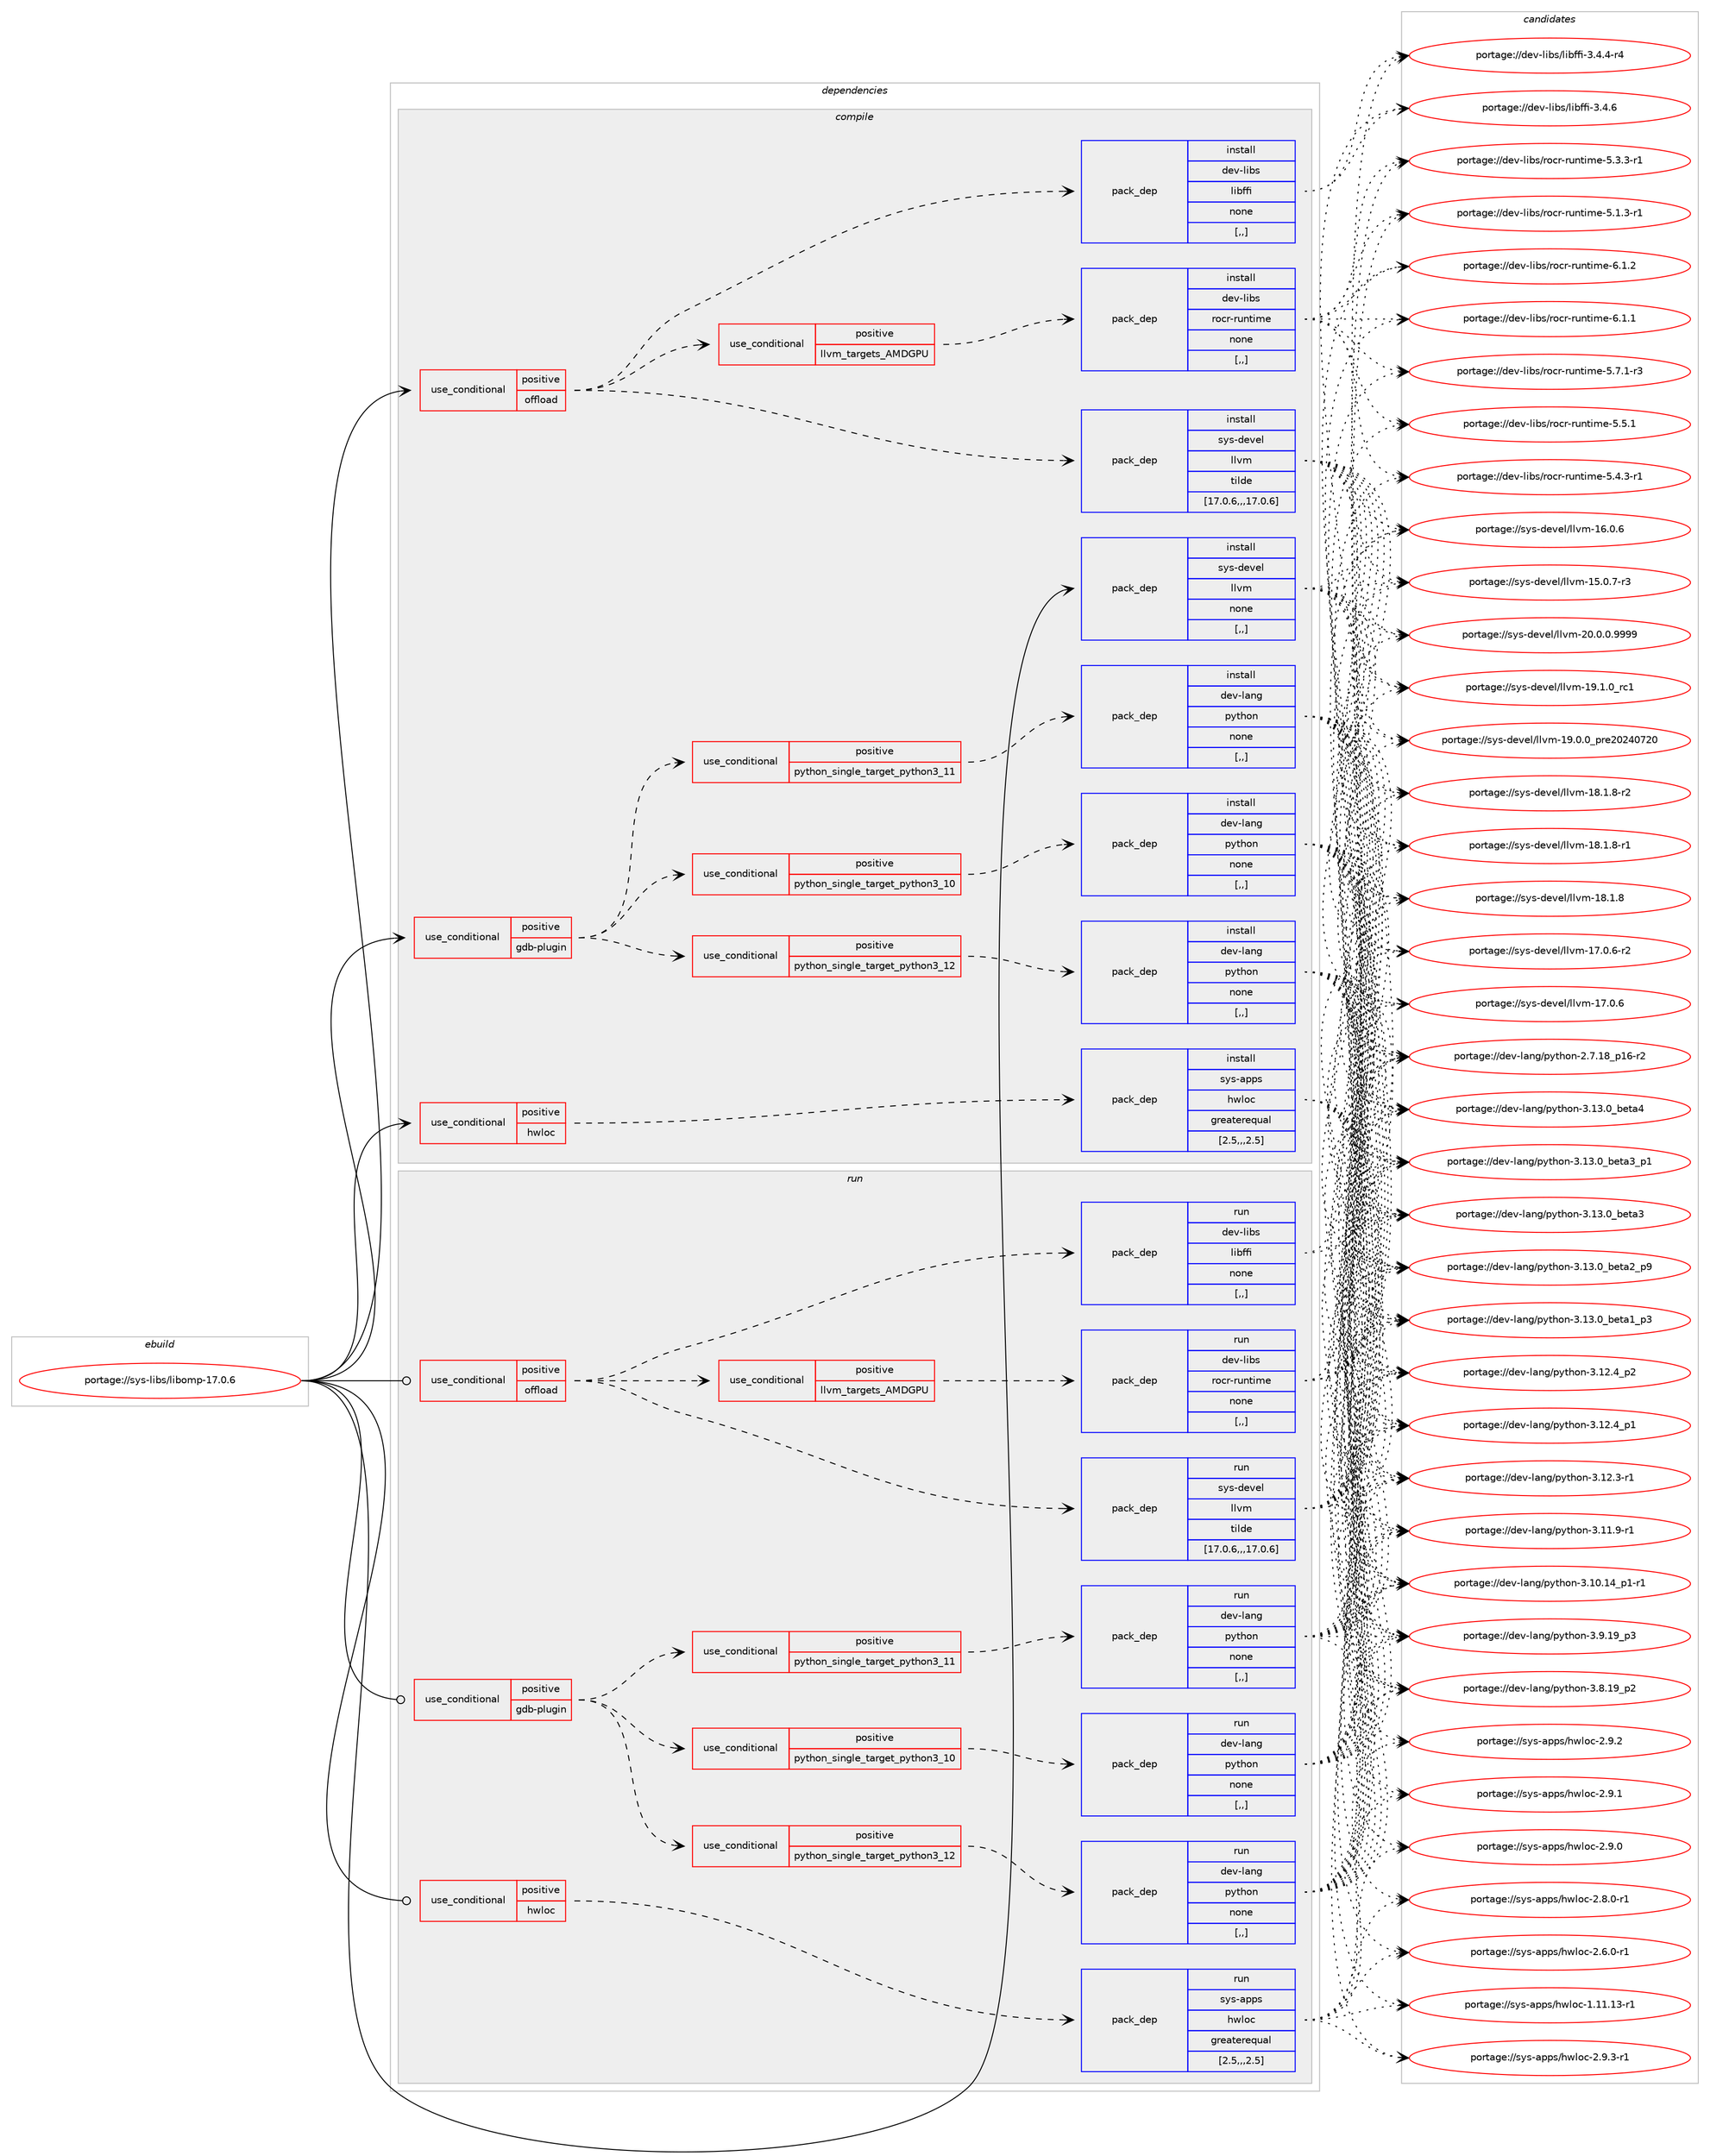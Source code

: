 digraph prolog {

# *************
# Graph options
# *************

newrank=true;
concentrate=true;
compound=true;
graph [rankdir=LR,fontname=Helvetica,fontsize=10,ranksep=1.5];#, ranksep=2.5, nodesep=0.2];
edge  [arrowhead=vee];
node  [fontname=Helvetica,fontsize=10];

# **********
# The ebuild
# **********

subgraph cluster_leftcol {
color=gray;
label=<<i>ebuild</i>>;
id [label="portage://sys-libs/libomp-17.0.6", color=red, width=4, href="../sys-libs/libomp-17.0.6.svg"];
}

# ****************
# The dependencies
# ****************

subgraph cluster_midcol {
color=gray;
label=<<i>dependencies</i>>;
subgraph cluster_compile {
fillcolor="#eeeeee";
style=filled;
label=<<i>compile</i>>;
subgraph cond117655 {
dependency441225 [label=<<TABLE BORDER="0" CELLBORDER="1" CELLSPACING="0" CELLPADDING="4"><TR><TD ROWSPAN="3" CELLPADDING="10">use_conditional</TD></TR><TR><TD>positive</TD></TR><TR><TD>gdb-plugin</TD></TR></TABLE>>, shape=none, color=red];
subgraph cond117656 {
dependency441226 [label=<<TABLE BORDER="0" CELLBORDER="1" CELLSPACING="0" CELLPADDING="4"><TR><TD ROWSPAN="3" CELLPADDING="10">use_conditional</TD></TR><TR><TD>positive</TD></TR><TR><TD>python_single_target_python3_10</TD></TR></TABLE>>, shape=none, color=red];
subgraph pack320572 {
dependency441227 [label=<<TABLE BORDER="0" CELLBORDER="1" CELLSPACING="0" CELLPADDING="4" WIDTH="220"><TR><TD ROWSPAN="6" CELLPADDING="30">pack_dep</TD></TR><TR><TD WIDTH="110">install</TD></TR><TR><TD>dev-lang</TD></TR><TR><TD>python</TD></TR><TR><TD>none</TD></TR><TR><TD>[,,]</TD></TR></TABLE>>, shape=none, color=blue];
}
dependency441226:e -> dependency441227:w [weight=20,style="dashed",arrowhead="vee"];
}
dependency441225:e -> dependency441226:w [weight=20,style="dashed",arrowhead="vee"];
subgraph cond117657 {
dependency441228 [label=<<TABLE BORDER="0" CELLBORDER="1" CELLSPACING="0" CELLPADDING="4"><TR><TD ROWSPAN="3" CELLPADDING="10">use_conditional</TD></TR><TR><TD>positive</TD></TR><TR><TD>python_single_target_python3_11</TD></TR></TABLE>>, shape=none, color=red];
subgraph pack320573 {
dependency441229 [label=<<TABLE BORDER="0" CELLBORDER="1" CELLSPACING="0" CELLPADDING="4" WIDTH="220"><TR><TD ROWSPAN="6" CELLPADDING="30">pack_dep</TD></TR><TR><TD WIDTH="110">install</TD></TR><TR><TD>dev-lang</TD></TR><TR><TD>python</TD></TR><TR><TD>none</TD></TR><TR><TD>[,,]</TD></TR></TABLE>>, shape=none, color=blue];
}
dependency441228:e -> dependency441229:w [weight=20,style="dashed",arrowhead="vee"];
}
dependency441225:e -> dependency441228:w [weight=20,style="dashed",arrowhead="vee"];
subgraph cond117658 {
dependency441230 [label=<<TABLE BORDER="0" CELLBORDER="1" CELLSPACING="0" CELLPADDING="4"><TR><TD ROWSPAN="3" CELLPADDING="10">use_conditional</TD></TR><TR><TD>positive</TD></TR><TR><TD>python_single_target_python3_12</TD></TR></TABLE>>, shape=none, color=red];
subgraph pack320574 {
dependency441231 [label=<<TABLE BORDER="0" CELLBORDER="1" CELLSPACING="0" CELLPADDING="4" WIDTH="220"><TR><TD ROWSPAN="6" CELLPADDING="30">pack_dep</TD></TR><TR><TD WIDTH="110">install</TD></TR><TR><TD>dev-lang</TD></TR><TR><TD>python</TD></TR><TR><TD>none</TD></TR><TR><TD>[,,]</TD></TR></TABLE>>, shape=none, color=blue];
}
dependency441230:e -> dependency441231:w [weight=20,style="dashed",arrowhead="vee"];
}
dependency441225:e -> dependency441230:w [weight=20,style="dashed",arrowhead="vee"];
}
id:e -> dependency441225:w [weight=20,style="solid",arrowhead="vee"];
subgraph cond117659 {
dependency441232 [label=<<TABLE BORDER="0" CELLBORDER="1" CELLSPACING="0" CELLPADDING="4"><TR><TD ROWSPAN="3" CELLPADDING="10">use_conditional</TD></TR><TR><TD>positive</TD></TR><TR><TD>hwloc</TD></TR></TABLE>>, shape=none, color=red];
subgraph pack320575 {
dependency441233 [label=<<TABLE BORDER="0" CELLBORDER="1" CELLSPACING="0" CELLPADDING="4" WIDTH="220"><TR><TD ROWSPAN="6" CELLPADDING="30">pack_dep</TD></TR><TR><TD WIDTH="110">install</TD></TR><TR><TD>sys-apps</TD></TR><TR><TD>hwloc</TD></TR><TR><TD>greaterequal</TD></TR><TR><TD>[2.5,,,2.5]</TD></TR></TABLE>>, shape=none, color=blue];
}
dependency441232:e -> dependency441233:w [weight=20,style="dashed",arrowhead="vee"];
}
id:e -> dependency441232:w [weight=20,style="solid",arrowhead="vee"];
subgraph cond117660 {
dependency441234 [label=<<TABLE BORDER="0" CELLBORDER="1" CELLSPACING="0" CELLPADDING="4"><TR><TD ROWSPAN="3" CELLPADDING="10">use_conditional</TD></TR><TR><TD>positive</TD></TR><TR><TD>offload</TD></TR></TABLE>>, shape=none, color=red];
subgraph pack320576 {
dependency441235 [label=<<TABLE BORDER="0" CELLBORDER="1" CELLSPACING="0" CELLPADDING="4" WIDTH="220"><TR><TD ROWSPAN="6" CELLPADDING="30">pack_dep</TD></TR><TR><TD WIDTH="110">install</TD></TR><TR><TD>dev-libs</TD></TR><TR><TD>libffi</TD></TR><TR><TD>none</TD></TR><TR><TD>[,,]</TD></TR></TABLE>>, shape=none, color=blue];
}
dependency441234:e -> dependency441235:w [weight=20,style="dashed",arrowhead="vee"];
subgraph pack320577 {
dependency441236 [label=<<TABLE BORDER="0" CELLBORDER="1" CELLSPACING="0" CELLPADDING="4" WIDTH="220"><TR><TD ROWSPAN="6" CELLPADDING="30">pack_dep</TD></TR><TR><TD WIDTH="110">install</TD></TR><TR><TD>sys-devel</TD></TR><TR><TD>llvm</TD></TR><TR><TD>tilde</TD></TR><TR><TD>[17.0.6,,,17.0.6]</TD></TR></TABLE>>, shape=none, color=blue];
}
dependency441234:e -> dependency441236:w [weight=20,style="dashed",arrowhead="vee"];
subgraph cond117661 {
dependency441237 [label=<<TABLE BORDER="0" CELLBORDER="1" CELLSPACING="0" CELLPADDING="4"><TR><TD ROWSPAN="3" CELLPADDING="10">use_conditional</TD></TR><TR><TD>positive</TD></TR><TR><TD>llvm_targets_AMDGPU</TD></TR></TABLE>>, shape=none, color=red];
subgraph pack320578 {
dependency441238 [label=<<TABLE BORDER="0" CELLBORDER="1" CELLSPACING="0" CELLPADDING="4" WIDTH="220"><TR><TD ROWSPAN="6" CELLPADDING="30">pack_dep</TD></TR><TR><TD WIDTH="110">install</TD></TR><TR><TD>dev-libs</TD></TR><TR><TD>rocr-runtime</TD></TR><TR><TD>none</TD></TR><TR><TD>[,,]</TD></TR></TABLE>>, shape=none, color=blue];
}
dependency441237:e -> dependency441238:w [weight=20,style="dashed",arrowhead="vee"];
}
dependency441234:e -> dependency441237:w [weight=20,style="dashed",arrowhead="vee"];
}
id:e -> dependency441234:w [weight=20,style="solid",arrowhead="vee"];
subgraph pack320579 {
dependency441239 [label=<<TABLE BORDER="0" CELLBORDER="1" CELLSPACING="0" CELLPADDING="4" WIDTH="220"><TR><TD ROWSPAN="6" CELLPADDING="30">pack_dep</TD></TR><TR><TD WIDTH="110">install</TD></TR><TR><TD>sys-devel</TD></TR><TR><TD>llvm</TD></TR><TR><TD>none</TD></TR><TR><TD>[,,]</TD></TR></TABLE>>, shape=none, color=blue];
}
id:e -> dependency441239:w [weight=20,style="solid",arrowhead="vee"];
}
subgraph cluster_compileandrun {
fillcolor="#eeeeee";
style=filled;
label=<<i>compile and run</i>>;
}
subgraph cluster_run {
fillcolor="#eeeeee";
style=filled;
label=<<i>run</i>>;
subgraph cond117662 {
dependency441240 [label=<<TABLE BORDER="0" CELLBORDER="1" CELLSPACING="0" CELLPADDING="4"><TR><TD ROWSPAN="3" CELLPADDING="10">use_conditional</TD></TR><TR><TD>positive</TD></TR><TR><TD>gdb-plugin</TD></TR></TABLE>>, shape=none, color=red];
subgraph cond117663 {
dependency441241 [label=<<TABLE BORDER="0" CELLBORDER="1" CELLSPACING="0" CELLPADDING="4"><TR><TD ROWSPAN="3" CELLPADDING="10">use_conditional</TD></TR><TR><TD>positive</TD></TR><TR><TD>python_single_target_python3_10</TD></TR></TABLE>>, shape=none, color=red];
subgraph pack320580 {
dependency441242 [label=<<TABLE BORDER="0" CELLBORDER="1" CELLSPACING="0" CELLPADDING="4" WIDTH="220"><TR><TD ROWSPAN="6" CELLPADDING="30">pack_dep</TD></TR><TR><TD WIDTH="110">run</TD></TR><TR><TD>dev-lang</TD></TR><TR><TD>python</TD></TR><TR><TD>none</TD></TR><TR><TD>[,,]</TD></TR></TABLE>>, shape=none, color=blue];
}
dependency441241:e -> dependency441242:w [weight=20,style="dashed",arrowhead="vee"];
}
dependency441240:e -> dependency441241:w [weight=20,style="dashed",arrowhead="vee"];
subgraph cond117664 {
dependency441243 [label=<<TABLE BORDER="0" CELLBORDER="1" CELLSPACING="0" CELLPADDING="4"><TR><TD ROWSPAN="3" CELLPADDING="10">use_conditional</TD></TR><TR><TD>positive</TD></TR><TR><TD>python_single_target_python3_11</TD></TR></TABLE>>, shape=none, color=red];
subgraph pack320581 {
dependency441244 [label=<<TABLE BORDER="0" CELLBORDER="1" CELLSPACING="0" CELLPADDING="4" WIDTH="220"><TR><TD ROWSPAN="6" CELLPADDING="30">pack_dep</TD></TR><TR><TD WIDTH="110">run</TD></TR><TR><TD>dev-lang</TD></TR><TR><TD>python</TD></TR><TR><TD>none</TD></TR><TR><TD>[,,]</TD></TR></TABLE>>, shape=none, color=blue];
}
dependency441243:e -> dependency441244:w [weight=20,style="dashed",arrowhead="vee"];
}
dependency441240:e -> dependency441243:w [weight=20,style="dashed",arrowhead="vee"];
subgraph cond117665 {
dependency441245 [label=<<TABLE BORDER="0" CELLBORDER="1" CELLSPACING="0" CELLPADDING="4"><TR><TD ROWSPAN="3" CELLPADDING="10">use_conditional</TD></TR><TR><TD>positive</TD></TR><TR><TD>python_single_target_python3_12</TD></TR></TABLE>>, shape=none, color=red];
subgraph pack320582 {
dependency441246 [label=<<TABLE BORDER="0" CELLBORDER="1" CELLSPACING="0" CELLPADDING="4" WIDTH="220"><TR><TD ROWSPAN="6" CELLPADDING="30">pack_dep</TD></TR><TR><TD WIDTH="110">run</TD></TR><TR><TD>dev-lang</TD></TR><TR><TD>python</TD></TR><TR><TD>none</TD></TR><TR><TD>[,,]</TD></TR></TABLE>>, shape=none, color=blue];
}
dependency441245:e -> dependency441246:w [weight=20,style="dashed",arrowhead="vee"];
}
dependency441240:e -> dependency441245:w [weight=20,style="dashed",arrowhead="vee"];
}
id:e -> dependency441240:w [weight=20,style="solid",arrowhead="odot"];
subgraph cond117666 {
dependency441247 [label=<<TABLE BORDER="0" CELLBORDER="1" CELLSPACING="0" CELLPADDING="4"><TR><TD ROWSPAN="3" CELLPADDING="10">use_conditional</TD></TR><TR><TD>positive</TD></TR><TR><TD>hwloc</TD></TR></TABLE>>, shape=none, color=red];
subgraph pack320583 {
dependency441248 [label=<<TABLE BORDER="0" CELLBORDER="1" CELLSPACING="0" CELLPADDING="4" WIDTH="220"><TR><TD ROWSPAN="6" CELLPADDING="30">pack_dep</TD></TR><TR><TD WIDTH="110">run</TD></TR><TR><TD>sys-apps</TD></TR><TR><TD>hwloc</TD></TR><TR><TD>greaterequal</TD></TR><TR><TD>[2.5,,,2.5]</TD></TR></TABLE>>, shape=none, color=blue];
}
dependency441247:e -> dependency441248:w [weight=20,style="dashed",arrowhead="vee"];
}
id:e -> dependency441247:w [weight=20,style="solid",arrowhead="odot"];
subgraph cond117667 {
dependency441249 [label=<<TABLE BORDER="0" CELLBORDER="1" CELLSPACING="0" CELLPADDING="4"><TR><TD ROWSPAN="3" CELLPADDING="10">use_conditional</TD></TR><TR><TD>positive</TD></TR><TR><TD>offload</TD></TR></TABLE>>, shape=none, color=red];
subgraph pack320584 {
dependency441250 [label=<<TABLE BORDER="0" CELLBORDER="1" CELLSPACING="0" CELLPADDING="4" WIDTH="220"><TR><TD ROWSPAN="6" CELLPADDING="30">pack_dep</TD></TR><TR><TD WIDTH="110">run</TD></TR><TR><TD>dev-libs</TD></TR><TR><TD>libffi</TD></TR><TR><TD>none</TD></TR><TR><TD>[,,]</TD></TR></TABLE>>, shape=none, color=blue];
}
dependency441249:e -> dependency441250:w [weight=20,style="dashed",arrowhead="vee"];
subgraph pack320585 {
dependency441251 [label=<<TABLE BORDER="0" CELLBORDER="1" CELLSPACING="0" CELLPADDING="4" WIDTH="220"><TR><TD ROWSPAN="6" CELLPADDING="30">pack_dep</TD></TR><TR><TD WIDTH="110">run</TD></TR><TR><TD>sys-devel</TD></TR><TR><TD>llvm</TD></TR><TR><TD>tilde</TD></TR><TR><TD>[17.0.6,,,17.0.6]</TD></TR></TABLE>>, shape=none, color=blue];
}
dependency441249:e -> dependency441251:w [weight=20,style="dashed",arrowhead="vee"];
subgraph cond117668 {
dependency441252 [label=<<TABLE BORDER="0" CELLBORDER="1" CELLSPACING="0" CELLPADDING="4"><TR><TD ROWSPAN="3" CELLPADDING="10">use_conditional</TD></TR><TR><TD>positive</TD></TR><TR><TD>llvm_targets_AMDGPU</TD></TR></TABLE>>, shape=none, color=red];
subgraph pack320586 {
dependency441253 [label=<<TABLE BORDER="0" CELLBORDER="1" CELLSPACING="0" CELLPADDING="4" WIDTH="220"><TR><TD ROWSPAN="6" CELLPADDING="30">pack_dep</TD></TR><TR><TD WIDTH="110">run</TD></TR><TR><TD>dev-libs</TD></TR><TR><TD>rocr-runtime</TD></TR><TR><TD>none</TD></TR><TR><TD>[,,]</TD></TR></TABLE>>, shape=none, color=blue];
}
dependency441252:e -> dependency441253:w [weight=20,style="dashed",arrowhead="vee"];
}
dependency441249:e -> dependency441252:w [weight=20,style="dashed",arrowhead="vee"];
}
id:e -> dependency441249:w [weight=20,style="solid",arrowhead="odot"];
}
}

# **************
# The candidates
# **************

subgraph cluster_choices {
rank=same;
color=gray;
label=<<i>candidates</i>>;

subgraph choice320572 {
color=black;
nodesep=1;
choice1001011184510897110103471121211161041111104551464951464895981011169752 [label="portage://dev-lang/python-3.13.0_beta4", color=red, width=4,href="../dev-lang/python-3.13.0_beta4.svg"];
choice10010111845108971101034711212111610411111045514649514648959810111697519511249 [label="portage://dev-lang/python-3.13.0_beta3_p1", color=red, width=4,href="../dev-lang/python-3.13.0_beta3_p1.svg"];
choice1001011184510897110103471121211161041111104551464951464895981011169751 [label="portage://dev-lang/python-3.13.0_beta3", color=red, width=4,href="../dev-lang/python-3.13.0_beta3.svg"];
choice10010111845108971101034711212111610411111045514649514648959810111697509511257 [label="portage://dev-lang/python-3.13.0_beta2_p9", color=red, width=4,href="../dev-lang/python-3.13.0_beta2_p9.svg"];
choice10010111845108971101034711212111610411111045514649514648959810111697499511251 [label="portage://dev-lang/python-3.13.0_beta1_p3", color=red, width=4,href="../dev-lang/python-3.13.0_beta1_p3.svg"];
choice100101118451089711010347112121116104111110455146495046529511250 [label="portage://dev-lang/python-3.12.4_p2", color=red, width=4,href="../dev-lang/python-3.12.4_p2.svg"];
choice100101118451089711010347112121116104111110455146495046529511249 [label="portage://dev-lang/python-3.12.4_p1", color=red, width=4,href="../dev-lang/python-3.12.4_p1.svg"];
choice100101118451089711010347112121116104111110455146495046514511449 [label="portage://dev-lang/python-3.12.3-r1", color=red, width=4,href="../dev-lang/python-3.12.3-r1.svg"];
choice100101118451089711010347112121116104111110455146494946574511449 [label="portage://dev-lang/python-3.11.9-r1", color=red, width=4,href="../dev-lang/python-3.11.9-r1.svg"];
choice100101118451089711010347112121116104111110455146494846495295112494511449 [label="portage://dev-lang/python-3.10.14_p1-r1", color=red, width=4,href="../dev-lang/python-3.10.14_p1-r1.svg"];
choice100101118451089711010347112121116104111110455146574649579511251 [label="portage://dev-lang/python-3.9.19_p3", color=red, width=4,href="../dev-lang/python-3.9.19_p3.svg"];
choice100101118451089711010347112121116104111110455146564649579511250 [label="portage://dev-lang/python-3.8.19_p2", color=red, width=4,href="../dev-lang/python-3.8.19_p2.svg"];
choice100101118451089711010347112121116104111110455046554649569511249544511450 [label="portage://dev-lang/python-2.7.18_p16-r2", color=red, width=4,href="../dev-lang/python-2.7.18_p16-r2.svg"];
dependency441227:e -> choice1001011184510897110103471121211161041111104551464951464895981011169752:w [style=dotted,weight="100"];
dependency441227:e -> choice10010111845108971101034711212111610411111045514649514648959810111697519511249:w [style=dotted,weight="100"];
dependency441227:e -> choice1001011184510897110103471121211161041111104551464951464895981011169751:w [style=dotted,weight="100"];
dependency441227:e -> choice10010111845108971101034711212111610411111045514649514648959810111697509511257:w [style=dotted,weight="100"];
dependency441227:e -> choice10010111845108971101034711212111610411111045514649514648959810111697499511251:w [style=dotted,weight="100"];
dependency441227:e -> choice100101118451089711010347112121116104111110455146495046529511250:w [style=dotted,weight="100"];
dependency441227:e -> choice100101118451089711010347112121116104111110455146495046529511249:w [style=dotted,weight="100"];
dependency441227:e -> choice100101118451089711010347112121116104111110455146495046514511449:w [style=dotted,weight="100"];
dependency441227:e -> choice100101118451089711010347112121116104111110455146494946574511449:w [style=dotted,weight="100"];
dependency441227:e -> choice100101118451089711010347112121116104111110455146494846495295112494511449:w [style=dotted,weight="100"];
dependency441227:e -> choice100101118451089711010347112121116104111110455146574649579511251:w [style=dotted,weight="100"];
dependency441227:e -> choice100101118451089711010347112121116104111110455146564649579511250:w [style=dotted,weight="100"];
dependency441227:e -> choice100101118451089711010347112121116104111110455046554649569511249544511450:w [style=dotted,weight="100"];
}
subgraph choice320573 {
color=black;
nodesep=1;
choice1001011184510897110103471121211161041111104551464951464895981011169752 [label="portage://dev-lang/python-3.13.0_beta4", color=red, width=4,href="../dev-lang/python-3.13.0_beta4.svg"];
choice10010111845108971101034711212111610411111045514649514648959810111697519511249 [label="portage://dev-lang/python-3.13.0_beta3_p1", color=red, width=4,href="../dev-lang/python-3.13.0_beta3_p1.svg"];
choice1001011184510897110103471121211161041111104551464951464895981011169751 [label="portage://dev-lang/python-3.13.0_beta3", color=red, width=4,href="../dev-lang/python-3.13.0_beta3.svg"];
choice10010111845108971101034711212111610411111045514649514648959810111697509511257 [label="portage://dev-lang/python-3.13.0_beta2_p9", color=red, width=4,href="../dev-lang/python-3.13.0_beta2_p9.svg"];
choice10010111845108971101034711212111610411111045514649514648959810111697499511251 [label="portage://dev-lang/python-3.13.0_beta1_p3", color=red, width=4,href="../dev-lang/python-3.13.0_beta1_p3.svg"];
choice100101118451089711010347112121116104111110455146495046529511250 [label="portage://dev-lang/python-3.12.4_p2", color=red, width=4,href="../dev-lang/python-3.12.4_p2.svg"];
choice100101118451089711010347112121116104111110455146495046529511249 [label="portage://dev-lang/python-3.12.4_p1", color=red, width=4,href="../dev-lang/python-3.12.4_p1.svg"];
choice100101118451089711010347112121116104111110455146495046514511449 [label="portage://dev-lang/python-3.12.3-r1", color=red, width=4,href="../dev-lang/python-3.12.3-r1.svg"];
choice100101118451089711010347112121116104111110455146494946574511449 [label="portage://dev-lang/python-3.11.9-r1", color=red, width=4,href="../dev-lang/python-3.11.9-r1.svg"];
choice100101118451089711010347112121116104111110455146494846495295112494511449 [label="portage://dev-lang/python-3.10.14_p1-r1", color=red, width=4,href="../dev-lang/python-3.10.14_p1-r1.svg"];
choice100101118451089711010347112121116104111110455146574649579511251 [label="portage://dev-lang/python-3.9.19_p3", color=red, width=4,href="../dev-lang/python-3.9.19_p3.svg"];
choice100101118451089711010347112121116104111110455146564649579511250 [label="portage://dev-lang/python-3.8.19_p2", color=red, width=4,href="../dev-lang/python-3.8.19_p2.svg"];
choice100101118451089711010347112121116104111110455046554649569511249544511450 [label="portage://dev-lang/python-2.7.18_p16-r2", color=red, width=4,href="../dev-lang/python-2.7.18_p16-r2.svg"];
dependency441229:e -> choice1001011184510897110103471121211161041111104551464951464895981011169752:w [style=dotted,weight="100"];
dependency441229:e -> choice10010111845108971101034711212111610411111045514649514648959810111697519511249:w [style=dotted,weight="100"];
dependency441229:e -> choice1001011184510897110103471121211161041111104551464951464895981011169751:w [style=dotted,weight="100"];
dependency441229:e -> choice10010111845108971101034711212111610411111045514649514648959810111697509511257:w [style=dotted,weight="100"];
dependency441229:e -> choice10010111845108971101034711212111610411111045514649514648959810111697499511251:w [style=dotted,weight="100"];
dependency441229:e -> choice100101118451089711010347112121116104111110455146495046529511250:w [style=dotted,weight="100"];
dependency441229:e -> choice100101118451089711010347112121116104111110455146495046529511249:w [style=dotted,weight="100"];
dependency441229:e -> choice100101118451089711010347112121116104111110455146495046514511449:w [style=dotted,weight="100"];
dependency441229:e -> choice100101118451089711010347112121116104111110455146494946574511449:w [style=dotted,weight="100"];
dependency441229:e -> choice100101118451089711010347112121116104111110455146494846495295112494511449:w [style=dotted,weight="100"];
dependency441229:e -> choice100101118451089711010347112121116104111110455146574649579511251:w [style=dotted,weight="100"];
dependency441229:e -> choice100101118451089711010347112121116104111110455146564649579511250:w [style=dotted,weight="100"];
dependency441229:e -> choice100101118451089711010347112121116104111110455046554649569511249544511450:w [style=dotted,weight="100"];
}
subgraph choice320574 {
color=black;
nodesep=1;
choice1001011184510897110103471121211161041111104551464951464895981011169752 [label="portage://dev-lang/python-3.13.0_beta4", color=red, width=4,href="../dev-lang/python-3.13.0_beta4.svg"];
choice10010111845108971101034711212111610411111045514649514648959810111697519511249 [label="portage://dev-lang/python-3.13.0_beta3_p1", color=red, width=4,href="../dev-lang/python-3.13.0_beta3_p1.svg"];
choice1001011184510897110103471121211161041111104551464951464895981011169751 [label="portage://dev-lang/python-3.13.0_beta3", color=red, width=4,href="../dev-lang/python-3.13.0_beta3.svg"];
choice10010111845108971101034711212111610411111045514649514648959810111697509511257 [label="portage://dev-lang/python-3.13.0_beta2_p9", color=red, width=4,href="../dev-lang/python-3.13.0_beta2_p9.svg"];
choice10010111845108971101034711212111610411111045514649514648959810111697499511251 [label="portage://dev-lang/python-3.13.0_beta1_p3", color=red, width=4,href="../dev-lang/python-3.13.0_beta1_p3.svg"];
choice100101118451089711010347112121116104111110455146495046529511250 [label="portage://dev-lang/python-3.12.4_p2", color=red, width=4,href="../dev-lang/python-3.12.4_p2.svg"];
choice100101118451089711010347112121116104111110455146495046529511249 [label="portage://dev-lang/python-3.12.4_p1", color=red, width=4,href="../dev-lang/python-3.12.4_p1.svg"];
choice100101118451089711010347112121116104111110455146495046514511449 [label="portage://dev-lang/python-3.12.3-r1", color=red, width=4,href="../dev-lang/python-3.12.3-r1.svg"];
choice100101118451089711010347112121116104111110455146494946574511449 [label="portage://dev-lang/python-3.11.9-r1", color=red, width=4,href="../dev-lang/python-3.11.9-r1.svg"];
choice100101118451089711010347112121116104111110455146494846495295112494511449 [label="portage://dev-lang/python-3.10.14_p1-r1", color=red, width=4,href="../dev-lang/python-3.10.14_p1-r1.svg"];
choice100101118451089711010347112121116104111110455146574649579511251 [label="portage://dev-lang/python-3.9.19_p3", color=red, width=4,href="../dev-lang/python-3.9.19_p3.svg"];
choice100101118451089711010347112121116104111110455146564649579511250 [label="portage://dev-lang/python-3.8.19_p2", color=red, width=4,href="../dev-lang/python-3.8.19_p2.svg"];
choice100101118451089711010347112121116104111110455046554649569511249544511450 [label="portage://dev-lang/python-2.7.18_p16-r2", color=red, width=4,href="../dev-lang/python-2.7.18_p16-r2.svg"];
dependency441231:e -> choice1001011184510897110103471121211161041111104551464951464895981011169752:w [style=dotted,weight="100"];
dependency441231:e -> choice10010111845108971101034711212111610411111045514649514648959810111697519511249:w [style=dotted,weight="100"];
dependency441231:e -> choice1001011184510897110103471121211161041111104551464951464895981011169751:w [style=dotted,weight="100"];
dependency441231:e -> choice10010111845108971101034711212111610411111045514649514648959810111697509511257:w [style=dotted,weight="100"];
dependency441231:e -> choice10010111845108971101034711212111610411111045514649514648959810111697499511251:w [style=dotted,weight="100"];
dependency441231:e -> choice100101118451089711010347112121116104111110455146495046529511250:w [style=dotted,weight="100"];
dependency441231:e -> choice100101118451089711010347112121116104111110455146495046529511249:w [style=dotted,weight="100"];
dependency441231:e -> choice100101118451089711010347112121116104111110455146495046514511449:w [style=dotted,weight="100"];
dependency441231:e -> choice100101118451089711010347112121116104111110455146494946574511449:w [style=dotted,weight="100"];
dependency441231:e -> choice100101118451089711010347112121116104111110455146494846495295112494511449:w [style=dotted,weight="100"];
dependency441231:e -> choice100101118451089711010347112121116104111110455146574649579511251:w [style=dotted,weight="100"];
dependency441231:e -> choice100101118451089711010347112121116104111110455146564649579511250:w [style=dotted,weight="100"];
dependency441231:e -> choice100101118451089711010347112121116104111110455046554649569511249544511450:w [style=dotted,weight="100"];
}
subgraph choice320575 {
color=black;
nodesep=1;
choice115121115459711211211547104119108111994550465746514511449 [label="portage://sys-apps/hwloc-2.9.3-r1", color=red, width=4,href="../sys-apps/hwloc-2.9.3-r1.svg"];
choice11512111545971121121154710411910811199455046574650 [label="portage://sys-apps/hwloc-2.9.2", color=red, width=4,href="../sys-apps/hwloc-2.9.2.svg"];
choice11512111545971121121154710411910811199455046574649 [label="portage://sys-apps/hwloc-2.9.1", color=red, width=4,href="../sys-apps/hwloc-2.9.1.svg"];
choice11512111545971121121154710411910811199455046574648 [label="portage://sys-apps/hwloc-2.9.0", color=red, width=4,href="../sys-apps/hwloc-2.9.0.svg"];
choice115121115459711211211547104119108111994550465646484511449 [label="portage://sys-apps/hwloc-2.8.0-r1", color=red, width=4,href="../sys-apps/hwloc-2.8.0-r1.svg"];
choice115121115459711211211547104119108111994550465446484511449 [label="portage://sys-apps/hwloc-2.6.0-r1", color=red, width=4,href="../sys-apps/hwloc-2.6.0-r1.svg"];
choice1151211154597112112115471041191081119945494649494649514511449 [label="portage://sys-apps/hwloc-1.11.13-r1", color=red, width=4,href="../sys-apps/hwloc-1.11.13-r1.svg"];
dependency441233:e -> choice115121115459711211211547104119108111994550465746514511449:w [style=dotted,weight="100"];
dependency441233:e -> choice11512111545971121121154710411910811199455046574650:w [style=dotted,weight="100"];
dependency441233:e -> choice11512111545971121121154710411910811199455046574649:w [style=dotted,weight="100"];
dependency441233:e -> choice11512111545971121121154710411910811199455046574648:w [style=dotted,weight="100"];
dependency441233:e -> choice115121115459711211211547104119108111994550465646484511449:w [style=dotted,weight="100"];
dependency441233:e -> choice115121115459711211211547104119108111994550465446484511449:w [style=dotted,weight="100"];
dependency441233:e -> choice1151211154597112112115471041191081119945494649494649514511449:w [style=dotted,weight="100"];
}
subgraph choice320576 {
color=black;
nodesep=1;
choice10010111845108105981154710810598102102105455146524654 [label="portage://dev-libs/libffi-3.4.6", color=red, width=4,href="../dev-libs/libffi-3.4.6.svg"];
choice100101118451081059811547108105981021021054551465246524511452 [label="portage://dev-libs/libffi-3.4.4-r4", color=red, width=4,href="../dev-libs/libffi-3.4.4-r4.svg"];
dependency441235:e -> choice10010111845108105981154710810598102102105455146524654:w [style=dotted,weight="100"];
dependency441235:e -> choice100101118451081059811547108105981021021054551465246524511452:w [style=dotted,weight="100"];
}
subgraph choice320577 {
color=black;
nodesep=1;
choice1151211154510010111810110847108108118109455048464846484657575757 [label="portage://sys-devel/llvm-20.0.0.9999", color=red, width=4,href="../sys-devel/llvm-20.0.0.9999.svg"];
choice115121115451001011181011084710810811810945495746494648951149949 [label="portage://sys-devel/llvm-19.1.0_rc1", color=red, width=4,href="../sys-devel/llvm-19.1.0_rc1.svg"];
choice115121115451001011181011084710810811810945495746484648951121141015048505248555048 [label="portage://sys-devel/llvm-19.0.0_pre20240720", color=red, width=4,href="../sys-devel/llvm-19.0.0_pre20240720.svg"];
choice1151211154510010111810110847108108118109454956464946564511450 [label="portage://sys-devel/llvm-18.1.8-r2", color=red, width=4,href="../sys-devel/llvm-18.1.8-r2.svg"];
choice1151211154510010111810110847108108118109454956464946564511449 [label="portage://sys-devel/llvm-18.1.8-r1", color=red, width=4,href="../sys-devel/llvm-18.1.8-r1.svg"];
choice115121115451001011181011084710810811810945495646494656 [label="portage://sys-devel/llvm-18.1.8", color=red, width=4,href="../sys-devel/llvm-18.1.8.svg"];
choice1151211154510010111810110847108108118109454955464846544511450 [label="portage://sys-devel/llvm-17.0.6-r2", color=red, width=4,href="../sys-devel/llvm-17.0.6-r2.svg"];
choice115121115451001011181011084710810811810945495546484654 [label="portage://sys-devel/llvm-17.0.6", color=red, width=4,href="../sys-devel/llvm-17.0.6.svg"];
choice115121115451001011181011084710810811810945495446484654 [label="portage://sys-devel/llvm-16.0.6", color=red, width=4,href="../sys-devel/llvm-16.0.6.svg"];
choice1151211154510010111810110847108108118109454953464846554511451 [label="portage://sys-devel/llvm-15.0.7-r3", color=red, width=4,href="../sys-devel/llvm-15.0.7-r3.svg"];
dependency441236:e -> choice1151211154510010111810110847108108118109455048464846484657575757:w [style=dotted,weight="100"];
dependency441236:e -> choice115121115451001011181011084710810811810945495746494648951149949:w [style=dotted,weight="100"];
dependency441236:e -> choice115121115451001011181011084710810811810945495746484648951121141015048505248555048:w [style=dotted,weight="100"];
dependency441236:e -> choice1151211154510010111810110847108108118109454956464946564511450:w [style=dotted,weight="100"];
dependency441236:e -> choice1151211154510010111810110847108108118109454956464946564511449:w [style=dotted,weight="100"];
dependency441236:e -> choice115121115451001011181011084710810811810945495646494656:w [style=dotted,weight="100"];
dependency441236:e -> choice1151211154510010111810110847108108118109454955464846544511450:w [style=dotted,weight="100"];
dependency441236:e -> choice115121115451001011181011084710810811810945495546484654:w [style=dotted,weight="100"];
dependency441236:e -> choice115121115451001011181011084710810811810945495446484654:w [style=dotted,weight="100"];
dependency441236:e -> choice1151211154510010111810110847108108118109454953464846554511451:w [style=dotted,weight="100"];
}
subgraph choice320578 {
color=black;
nodesep=1;
choice1001011184510810598115471141119911445114117110116105109101455446494650 [label="portage://dev-libs/rocr-runtime-6.1.2", color=red, width=4,href="../dev-libs/rocr-runtime-6.1.2.svg"];
choice1001011184510810598115471141119911445114117110116105109101455446494649 [label="portage://dev-libs/rocr-runtime-6.1.1", color=red, width=4,href="../dev-libs/rocr-runtime-6.1.1.svg"];
choice10010111845108105981154711411199114451141171101161051091014553465546494511451 [label="portage://dev-libs/rocr-runtime-5.7.1-r3", color=red, width=4,href="../dev-libs/rocr-runtime-5.7.1-r3.svg"];
choice1001011184510810598115471141119911445114117110116105109101455346534649 [label="portage://dev-libs/rocr-runtime-5.5.1", color=red, width=4,href="../dev-libs/rocr-runtime-5.5.1.svg"];
choice10010111845108105981154711411199114451141171101161051091014553465246514511449 [label="portage://dev-libs/rocr-runtime-5.4.3-r1", color=red, width=4,href="../dev-libs/rocr-runtime-5.4.3-r1.svg"];
choice10010111845108105981154711411199114451141171101161051091014553465146514511449 [label="portage://dev-libs/rocr-runtime-5.3.3-r1", color=red, width=4,href="../dev-libs/rocr-runtime-5.3.3-r1.svg"];
choice10010111845108105981154711411199114451141171101161051091014553464946514511449 [label="portage://dev-libs/rocr-runtime-5.1.3-r1", color=red, width=4,href="../dev-libs/rocr-runtime-5.1.3-r1.svg"];
dependency441238:e -> choice1001011184510810598115471141119911445114117110116105109101455446494650:w [style=dotted,weight="100"];
dependency441238:e -> choice1001011184510810598115471141119911445114117110116105109101455446494649:w [style=dotted,weight="100"];
dependency441238:e -> choice10010111845108105981154711411199114451141171101161051091014553465546494511451:w [style=dotted,weight="100"];
dependency441238:e -> choice1001011184510810598115471141119911445114117110116105109101455346534649:w [style=dotted,weight="100"];
dependency441238:e -> choice10010111845108105981154711411199114451141171101161051091014553465246514511449:w [style=dotted,weight="100"];
dependency441238:e -> choice10010111845108105981154711411199114451141171101161051091014553465146514511449:w [style=dotted,weight="100"];
dependency441238:e -> choice10010111845108105981154711411199114451141171101161051091014553464946514511449:w [style=dotted,weight="100"];
}
subgraph choice320579 {
color=black;
nodesep=1;
choice1151211154510010111810110847108108118109455048464846484657575757 [label="portage://sys-devel/llvm-20.0.0.9999", color=red, width=4,href="../sys-devel/llvm-20.0.0.9999.svg"];
choice115121115451001011181011084710810811810945495746494648951149949 [label="portage://sys-devel/llvm-19.1.0_rc1", color=red, width=4,href="../sys-devel/llvm-19.1.0_rc1.svg"];
choice115121115451001011181011084710810811810945495746484648951121141015048505248555048 [label="portage://sys-devel/llvm-19.0.0_pre20240720", color=red, width=4,href="../sys-devel/llvm-19.0.0_pre20240720.svg"];
choice1151211154510010111810110847108108118109454956464946564511450 [label="portage://sys-devel/llvm-18.1.8-r2", color=red, width=4,href="../sys-devel/llvm-18.1.8-r2.svg"];
choice1151211154510010111810110847108108118109454956464946564511449 [label="portage://sys-devel/llvm-18.1.8-r1", color=red, width=4,href="../sys-devel/llvm-18.1.8-r1.svg"];
choice115121115451001011181011084710810811810945495646494656 [label="portage://sys-devel/llvm-18.1.8", color=red, width=4,href="../sys-devel/llvm-18.1.8.svg"];
choice1151211154510010111810110847108108118109454955464846544511450 [label="portage://sys-devel/llvm-17.0.6-r2", color=red, width=4,href="../sys-devel/llvm-17.0.6-r2.svg"];
choice115121115451001011181011084710810811810945495546484654 [label="portage://sys-devel/llvm-17.0.6", color=red, width=4,href="../sys-devel/llvm-17.0.6.svg"];
choice115121115451001011181011084710810811810945495446484654 [label="portage://sys-devel/llvm-16.0.6", color=red, width=4,href="../sys-devel/llvm-16.0.6.svg"];
choice1151211154510010111810110847108108118109454953464846554511451 [label="portage://sys-devel/llvm-15.0.7-r3", color=red, width=4,href="../sys-devel/llvm-15.0.7-r3.svg"];
dependency441239:e -> choice1151211154510010111810110847108108118109455048464846484657575757:w [style=dotted,weight="100"];
dependency441239:e -> choice115121115451001011181011084710810811810945495746494648951149949:w [style=dotted,weight="100"];
dependency441239:e -> choice115121115451001011181011084710810811810945495746484648951121141015048505248555048:w [style=dotted,weight="100"];
dependency441239:e -> choice1151211154510010111810110847108108118109454956464946564511450:w [style=dotted,weight="100"];
dependency441239:e -> choice1151211154510010111810110847108108118109454956464946564511449:w [style=dotted,weight="100"];
dependency441239:e -> choice115121115451001011181011084710810811810945495646494656:w [style=dotted,weight="100"];
dependency441239:e -> choice1151211154510010111810110847108108118109454955464846544511450:w [style=dotted,weight="100"];
dependency441239:e -> choice115121115451001011181011084710810811810945495546484654:w [style=dotted,weight="100"];
dependency441239:e -> choice115121115451001011181011084710810811810945495446484654:w [style=dotted,weight="100"];
dependency441239:e -> choice1151211154510010111810110847108108118109454953464846554511451:w [style=dotted,weight="100"];
}
subgraph choice320580 {
color=black;
nodesep=1;
choice1001011184510897110103471121211161041111104551464951464895981011169752 [label="portage://dev-lang/python-3.13.0_beta4", color=red, width=4,href="../dev-lang/python-3.13.0_beta4.svg"];
choice10010111845108971101034711212111610411111045514649514648959810111697519511249 [label="portage://dev-lang/python-3.13.0_beta3_p1", color=red, width=4,href="../dev-lang/python-3.13.0_beta3_p1.svg"];
choice1001011184510897110103471121211161041111104551464951464895981011169751 [label="portage://dev-lang/python-3.13.0_beta3", color=red, width=4,href="../dev-lang/python-3.13.0_beta3.svg"];
choice10010111845108971101034711212111610411111045514649514648959810111697509511257 [label="portage://dev-lang/python-3.13.0_beta2_p9", color=red, width=4,href="../dev-lang/python-3.13.0_beta2_p9.svg"];
choice10010111845108971101034711212111610411111045514649514648959810111697499511251 [label="portage://dev-lang/python-3.13.0_beta1_p3", color=red, width=4,href="../dev-lang/python-3.13.0_beta1_p3.svg"];
choice100101118451089711010347112121116104111110455146495046529511250 [label="portage://dev-lang/python-3.12.4_p2", color=red, width=4,href="../dev-lang/python-3.12.4_p2.svg"];
choice100101118451089711010347112121116104111110455146495046529511249 [label="portage://dev-lang/python-3.12.4_p1", color=red, width=4,href="../dev-lang/python-3.12.4_p1.svg"];
choice100101118451089711010347112121116104111110455146495046514511449 [label="portage://dev-lang/python-3.12.3-r1", color=red, width=4,href="../dev-lang/python-3.12.3-r1.svg"];
choice100101118451089711010347112121116104111110455146494946574511449 [label="portage://dev-lang/python-3.11.9-r1", color=red, width=4,href="../dev-lang/python-3.11.9-r1.svg"];
choice100101118451089711010347112121116104111110455146494846495295112494511449 [label="portage://dev-lang/python-3.10.14_p1-r1", color=red, width=4,href="../dev-lang/python-3.10.14_p1-r1.svg"];
choice100101118451089711010347112121116104111110455146574649579511251 [label="portage://dev-lang/python-3.9.19_p3", color=red, width=4,href="../dev-lang/python-3.9.19_p3.svg"];
choice100101118451089711010347112121116104111110455146564649579511250 [label="portage://dev-lang/python-3.8.19_p2", color=red, width=4,href="../dev-lang/python-3.8.19_p2.svg"];
choice100101118451089711010347112121116104111110455046554649569511249544511450 [label="portage://dev-lang/python-2.7.18_p16-r2", color=red, width=4,href="../dev-lang/python-2.7.18_p16-r2.svg"];
dependency441242:e -> choice1001011184510897110103471121211161041111104551464951464895981011169752:w [style=dotted,weight="100"];
dependency441242:e -> choice10010111845108971101034711212111610411111045514649514648959810111697519511249:w [style=dotted,weight="100"];
dependency441242:e -> choice1001011184510897110103471121211161041111104551464951464895981011169751:w [style=dotted,weight="100"];
dependency441242:e -> choice10010111845108971101034711212111610411111045514649514648959810111697509511257:w [style=dotted,weight="100"];
dependency441242:e -> choice10010111845108971101034711212111610411111045514649514648959810111697499511251:w [style=dotted,weight="100"];
dependency441242:e -> choice100101118451089711010347112121116104111110455146495046529511250:w [style=dotted,weight="100"];
dependency441242:e -> choice100101118451089711010347112121116104111110455146495046529511249:w [style=dotted,weight="100"];
dependency441242:e -> choice100101118451089711010347112121116104111110455146495046514511449:w [style=dotted,weight="100"];
dependency441242:e -> choice100101118451089711010347112121116104111110455146494946574511449:w [style=dotted,weight="100"];
dependency441242:e -> choice100101118451089711010347112121116104111110455146494846495295112494511449:w [style=dotted,weight="100"];
dependency441242:e -> choice100101118451089711010347112121116104111110455146574649579511251:w [style=dotted,weight="100"];
dependency441242:e -> choice100101118451089711010347112121116104111110455146564649579511250:w [style=dotted,weight="100"];
dependency441242:e -> choice100101118451089711010347112121116104111110455046554649569511249544511450:w [style=dotted,weight="100"];
}
subgraph choice320581 {
color=black;
nodesep=1;
choice1001011184510897110103471121211161041111104551464951464895981011169752 [label="portage://dev-lang/python-3.13.0_beta4", color=red, width=4,href="../dev-lang/python-3.13.0_beta4.svg"];
choice10010111845108971101034711212111610411111045514649514648959810111697519511249 [label="portage://dev-lang/python-3.13.0_beta3_p1", color=red, width=4,href="../dev-lang/python-3.13.0_beta3_p1.svg"];
choice1001011184510897110103471121211161041111104551464951464895981011169751 [label="portage://dev-lang/python-3.13.0_beta3", color=red, width=4,href="../dev-lang/python-3.13.0_beta3.svg"];
choice10010111845108971101034711212111610411111045514649514648959810111697509511257 [label="portage://dev-lang/python-3.13.0_beta2_p9", color=red, width=4,href="../dev-lang/python-3.13.0_beta2_p9.svg"];
choice10010111845108971101034711212111610411111045514649514648959810111697499511251 [label="portage://dev-lang/python-3.13.0_beta1_p3", color=red, width=4,href="../dev-lang/python-3.13.0_beta1_p3.svg"];
choice100101118451089711010347112121116104111110455146495046529511250 [label="portage://dev-lang/python-3.12.4_p2", color=red, width=4,href="../dev-lang/python-3.12.4_p2.svg"];
choice100101118451089711010347112121116104111110455146495046529511249 [label="portage://dev-lang/python-3.12.4_p1", color=red, width=4,href="../dev-lang/python-3.12.4_p1.svg"];
choice100101118451089711010347112121116104111110455146495046514511449 [label="portage://dev-lang/python-3.12.3-r1", color=red, width=4,href="../dev-lang/python-3.12.3-r1.svg"];
choice100101118451089711010347112121116104111110455146494946574511449 [label="portage://dev-lang/python-3.11.9-r1", color=red, width=4,href="../dev-lang/python-3.11.9-r1.svg"];
choice100101118451089711010347112121116104111110455146494846495295112494511449 [label="portage://dev-lang/python-3.10.14_p1-r1", color=red, width=4,href="../dev-lang/python-3.10.14_p1-r1.svg"];
choice100101118451089711010347112121116104111110455146574649579511251 [label="portage://dev-lang/python-3.9.19_p3", color=red, width=4,href="../dev-lang/python-3.9.19_p3.svg"];
choice100101118451089711010347112121116104111110455146564649579511250 [label="portage://dev-lang/python-3.8.19_p2", color=red, width=4,href="../dev-lang/python-3.8.19_p2.svg"];
choice100101118451089711010347112121116104111110455046554649569511249544511450 [label="portage://dev-lang/python-2.7.18_p16-r2", color=red, width=4,href="../dev-lang/python-2.7.18_p16-r2.svg"];
dependency441244:e -> choice1001011184510897110103471121211161041111104551464951464895981011169752:w [style=dotted,weight="100"];
dependency441244:e -> choice10010111845108971101034711212111610411111045514649514648959810111697519511249:w [style=dotted,weight="100"];
dependency441244:e -> choice1001011184510897110103471121211161041111104551464951464895981011169751:w [style=dotted,weight="100"];
dependency441244:e -> choice10010111845108971101034711212111610411111045514649514648959810111697509511257:w [style=dotted,weight="100"];
dependency441244:e -> choice10010111845108971101034711212111610411111045514649514648959810111697499511251:w [style=dotted,weight="100"];
dependency441244:e -> choice100101118451089711010347112121116104111110455146495046529511250:w [style=dotted,weight="100"];
dependency441244:e -> choice100101118451089711010347112121116104111110455146495046529511249:w [style=dotted,weight="100"];
dependency441244:e -> choice100101118451089711010347112121116104111110455146495046514511449:w [style=dotted,weight="100"];
dependency441244:e -> choice100101118451089711010347112121116104111110455146494946574511449:w [style=dotted,weight="100"];
dependency441244:e -> choice100101118451089711010347112121116104111110455146494846495295112494511449:w [style=dotted,weight="100"];
dependency441244:e -> choice100101118451089711010347112121116104111110455146574649579511251:w [style=dotted,weight="100"];
dependency441244:e -> choice100101118451089711010347112121116104111110455146564649579511250:w [style=dotted,weight="100"];
dependency441244:e -> choice100101118451089711010347112121116104111110455046554649569511249544511450:w [style=dotted,weight="100"];
}
subgraph choice320582 {
color=black;
nodesep=1;
choice1001011184510897110103471121211161041111104551464951464895981011169752 [label="portage://dev-lang/python-3.13.0_beta4", color=red, width=4,href="../dev-lang/python-3.13.0_beta4.svg"];
choice10010111845108971101034711212111610411111045514649514648959810111697519511249 [label="portage://dev-lang/python-3.13.0_beta3_p1", color=red, width=4,href="../dev-lang/python-3.13.0_beta3_p1.svg"];
choice1001011184510897110103471121211161041111104551464951464895981011169751 [label="portage://dev-lang/python-3.13.0_beta3", color=red, width=4,href="../dev-lang/python-3.13.0_beta3.svg"];
choice10010111845108971101034711212111610411111045514649514648959810111697509511257 [label="portage://dev-lang/python-3.13.0_beta2_p9", color=red, width=4,href="../dev-lang/python-3.13.0_beta2_p9.svg"];
choice10010111845108971101034711212111610411111045514649514648959810111697499511251 [label="portage://dev-lang/python-3.13.0_beta1_p3", color=red, width=4,href="../dev-lang/python-3.13.0_beta1_p3.svg"];
choice100101118451089711010347112121116104111110455146495046529511250 [label="portage://dev-lang/python-3.12.4_p2", color=red, width=4,href="../dev-lang/python-3.12.4_p2.svg"];
choice100101118451089711010347112121116104111110455146495046529511249 [label="portage://dev-lang/python-3.12.4_p1", color=red, width=4,href="../dev-lang/python-3.12.4_p1.svg"];
choice100101118451089711010347112121116104111110455146495046514511449 [label="portage://dev-lang/python-3.12.3-r1", color=red, width=4,href="../dev-lang/python-3.12.3-r1.svg"];
choice100101118451089711010347112121116104111110455146494946574511449 [label="portage://dev-lang/python-3.11.9-r1", color=red, width=4,href="../dev-lang/python-3.11.9-r1.svg"];
choice100101118451089711010347112121116104111110455146494846495295112494511449 [label="portage://dev-lang/python-3.10.14_p1-r1", color=red, width=4,href="../dev-lang/python-3.10.14_p1-r1.svg"];
choice100101118451089711010347112121116104111110455146574649579511251 [label="portage://dev-lang/python-3.9.19_p3", color=red, width=4,href="../dev-lang/python-3.9.19_p3.svg"];
choice100101118451089711010347112121116104111110455146564649579511250 [label="portage://dev-lang/python-3.8.19_p2", color=red, width=4,href="../dev-lang/python-3.8.19_p2.svg"];
choice100101118451089711010347112121116104111110455046554649569511249544511450 [label="portage://dev-lang/python-2.7.18_p16-r2", color=red, width=4,href="../dev-lang/python-2.7.18_p16-r2.svg"];
dependency441246:e -> choice1001011184510897110103471121211161041111104551464951464895981011169752:w [style=dotted,weight="100"];
dependency441246:e -> choice10010111845108971101034711212111610411111045514649514648959810111697519511249:w [style=dotted,weight="100"];
dependency441246:e -> choice1001011184510897110103471121211161041111104551464951464895981011169751:w [style=dotted,weight="100"];
dependency441246:e -> choice10010111845108971101034711212111610411111045514649514648959810111697509511257:w [style=dotted,weight="100"];
dependency441246:e -> choice10010111845108971101034711212111610411111045514649514648959810111697499511251:w [style=dotted,weight="100"];
dependency441246:e -> choice100101118451089711010347112121116104111110455146495046529511250:w [style=dotted,weight="100"];
dependency441246:e -> choice100101118451089711010347112121116104111110455146495046529511249:w [style=dotted,weight="100"];
dependency441246:e -> choice100101118451089711010347112121116104111110455146495046514511449:w [style=dotted,weight="100"];
dependency441246:e -> choice100101118451089711010347112121116104111110455146494946574511449:w [style=dotted,weight="100"];
dependency441246:e -> choice100101118451089711010347112121116104111110455146494846495295112494511449:w [style=dotted,weight="100"];
dependency441246:e -> choice100101118451089711010347112121116104111110455146574649579511251:w [style=dotted,weight="100"];
dependency441246:e -> choice100101118451089711010347112121116104111110455146564649579511250:w [style=dotted,weight="100"];
dependency441246:e -> choice100101118451089711010347112121116104111110455046554649569511249544511450:w [style=dotted,weight="100"];
}
subgraph choice320583 {
color=black;
nodesep=1;
choice115121115459711211211547104119108111994550465746514511449 [label="portage://sys-apps/hwloc-2.9.3-r1", color=red, width=4,href="../sys-apps/hwloc-2.9.3-r1.svg"];
choice11512111545971121121154710411910811199455046574650 [label="portage://sys-apps/hwloc-2.9.2", color=red, width=4,href="../sys-apps/hwloc-2.9.2.svg"];
choice11512111545971121121154710411910811199455046574649 [label="portage://sys-apps/hwloc-2.9.1", color=red, width=4,href="../sys-apps/hwloc-2.9.1.svg"];
choice11512111545971121121154710411910811199455046574648 [label="portage://sys-apps/hwloc-2.9.0", color=red, width=4,href="../sys-apps/hwloc-2.9.0.svg"];
choice115121115459711211211547104119108111994550465646484511449 [label="portage://sys-apps/hwloc-2.8.0-r1", color=red, width=4,href="../sys-apps/hwloc-2.8.0-r1.svg"];
choice115121115459711211211547104119108111994550465446484511449 [label="portage://sys-apps/hwloc-2.6.0-r1", color=red, width=4,href="../sys-apps/hwloc-2.6.0-r1.svg"];
choice1151211154597112112115471041191081119945494649494649514511449 [label="portage://sys-apps/hwloc-1.11.13-r1", color=red, width=4,href="../sys-apps/hwloc-1.11.13-r1.svg"];
dependency441248:e -> choice115121115459711211211547104119108111994550465746514511449:w [style=dotted,weight="100"];
dependency441248:e -> choice11512111545971121121154710411910811199455046574650:w [style=dotted,weight="100"];
dependency441248:e -> choice11512111545971121121154710411910811199455046574649:w [style=dotted,weight="100"];
dependency441248:e -> choice11512111545971121121154710411910811199455046574648:w [style=dotted,weight="100"];
dependency441248:e -> choice115121115459711211211547104119108111994550465646484511449:w [style=dotted,weight="100"];
dependency441248:e -> choice115121115459711211211547104119108111994550465446484511449:w [style=dotted,weight="100"];
dependency441248:e -> choice1151211154597112112115471041191081119945494649494649514511449:w [style=dotted,weight="100"];
}
subgraph choice320584 {
color=black;
nodesep=1;
choice10010111845108105981154710810598102102105455146524654 [label="portage://dev-libs/libffi-3.4.6", color=red, width=4,href="../dev-libs/libffi-3.4.6.svg"];
choice100101118451081059811547108105981021021054551465246524511452 [label="portage://dev-libs/libffi-3.4.4-r4", color=red, width=4,href="../dev-libs/libffi-3.4.4-r4.svg"];
dependency441250:e -> choice10010111845108105981154710810598102102105455146524654:w [style=dotted,weight="100"];
dependency441250:e -> choice100101118451081059811547108105981021021054551465246524511452:w [style=dotted,weight="100"];
}
subgraph choice320585 {
color=black;
nodesep=1;
choice1151211154510010111810110847108108118109455048464846484657575757 [label="portage://sys-devel/llvm-20.0.0.9999", color=red, width=4,href="../sys-devel/llvm-20.0.0.9999.svg"];
choice115121115451001011181011084710810811810945495746494648951149949 [label="portage://sys-devel/llvm-19.1.0_rc1", color=red, width=4,href="../sys-devel/llvm-19.1.0_rc1.svg"];
choice115121115451001011181011084710810811810945495746484648951121141015048505248555048 [label="portage://sys-devel/llvm-19.0.0_pre20240720", color=red, width=4,href="../sys-devel/llvm-19.0.0_pre20240720.svg"];
choice1151211154510010111810110847108108118109454956464946564511450 [label="portage://sys-devel/llvm-18.1.8-r2", color=red, width=4,href="../sys-devel/llvm-18.1.8-r2.svg"];
choice1151211154510010111810110847108108118109454956464946564511449 [label="portage://sys-devel/llvm-18.1.8-r1", color=red, width=4,href="../sys-devel/llvm-18.1.8-r1.svg"];
choice115121115451001011181011084710810811810945495646494656 [label="portage://sys-devel/llvm-18.1.8", color=red, width=4,href="../sys-devel/llvm-18.1.8.svg"];
choice1151211154510010111810110847108108118109454955464846544511450 [label="portage://sys-devel/llvm-17.0.6-r2", color=red, width=4,href="../sys-devel/llvm-17.0.6-r2.svg"];
choice115121115451001011181011084710810811810945495546484654 [label="portage://sys-devel/llvm-17.0.6", color=red, width=4,href="../sys-devel/llvm-17.0.6.svg"];
choice115121115451001011181011084710810811810945495446484654 [label="portage://sys-devel/llvm-16.0.6", color=red, width=4,href="../sys-devel/llvm-16.0.6.svg"];
choice1151211154510010111810110847108108118109454953464846554511451 [label="portage://sys-devel/llvm-15.0.7-r3", color=red, width=4,href="../sys-devel/llvm-15.0.7-r3.svg"];
dependency441251:e -> choice1151211154510010111810110847108108118109455048464846484657575757:w [style=dotted,weight="100"];
dependency441251:e -> choice115121115451001011181011084710810811810945495746494648951149949:w [style=dotted,weight="100"];
dependency441251:e -> choice115121115451001011181011084710810811810945495746484648951121141015048505248555048:w [style=dotted,weight="100"];
dependency441251:e -> choice1151211154510010111810110847108108118109454956464946564511450:w [style=dotted,weight="100"];
dependency441251:e -> choice1151211154510010111810110847108108118109454956464946564511449:w [style=dotted,weight="100"];
dependency441251:e -> choice115121115451001011181011084710810811810945495646494656:w [style=dotted,weight="100"];
dependency441251:e -> choice1151211154510010111810110847108108118109454955464846544511450:w [style=dotted,weight="100"];
dependency441251:e -> choice115121115451001011181011084710810811810945495546484654:w [style=dotted,weight="100"];
dependency441251:e -> choice115121115451001011181011084710810811810945495446484654:w [style=dotted,weight="100"];
dependency441251:e -> choice1151211154510010111810110847108108118109454953464846554511451:w [style=dotted,weight="100"];
}
subgraph choice320586 {
color=black;
nodesep=1;
choice1001011184510810598115471141119911445114117110116105109101455446494650 [label="portage://dev-libs/rocr-runtime-6.1.2", color=red, width=4,href="../dev-libs/rocr-runtime-6.1.2.svg"];
choice1001011184510810598115471141119911445114117110116105109101455446494649 [label="portage://dev-libs/rocr-runtime-6.1.1", color=red, width=4,href="../dev-libs/rocr-runtime-6.1.1.svg"];
choice10010111845108105981154711411199114451141171101161051091014553465546494511451 [label="portage://dev-libs/rocr-runtime-5.7.1-r3", color=red, width=4,href="../dev-libs/rocr-runtime-5.7.1-r3.svg"];
choice1001011184510810598115471141119911445114117110116105109101455346534649 [label="portage://dev-libs/rocr-runtime-5.5.1", color=red, width=4,href="../dev-libs/rocr-runtime-5.5.1.svg"];
choice10010111845108105981154711411199114451141171101161051091014553465246514511449 [label="portage://dev-libs/rocr-runtime-5.4.3-r1", color=red, width=4,href="../dev-libs/rocr-runtime-5.4.3-r1.svg"];
choice10010111845108105981154711411199114451141171101161051091014553465146514511449 [label="portage://dev-libs/rocr-runtime-5.3.3-r1", color=red, width=4,href="../dev-libs/rocr-runtime-5.3.3-r1.svg"];
choice10010111845108105981154711411199114451141171101161051091014553464946514511449 [label="portage://dev-libs/rocr-runtime-5.1.3-r1", color=red, width=4,href="../dev-libs/rocr-runtime-5.1.3-r1.svg"];
dependency441253:e -> choice1001011184510810598115471141119911445114117110116105109101455446494650:w [style=dotted,weight="100"];
dependency441253:e -> choice1001011184510810598115471141119911445114117110116105109101455446494649:w [style=dotted,weight="100"];
dependency441253:e -> choice10010111845108105981154711411199114451141171101161051091014553465546494511451:w [style=dotted,weight="100"];
dependency441253:e -> choice1001011184510810598115471141119911445114117110116105109101455346534649:w [style=dotted,weight="100"];
dependency441253:e -> choice10010111845108105981154711411199114451141171101161051091014553465246514511449:w [style=dotted,weight="100"];
dependency441253:e -> choice10010111845108105981154711411199114451141171101161051091014553465146514511449:w [style=dotted,weight="100"];
dependency441253:e -> choice10010111845108105981154711411199114451141171101161051091014553464946514511449:w [style=dotted,weight="100"];
}
}

}
